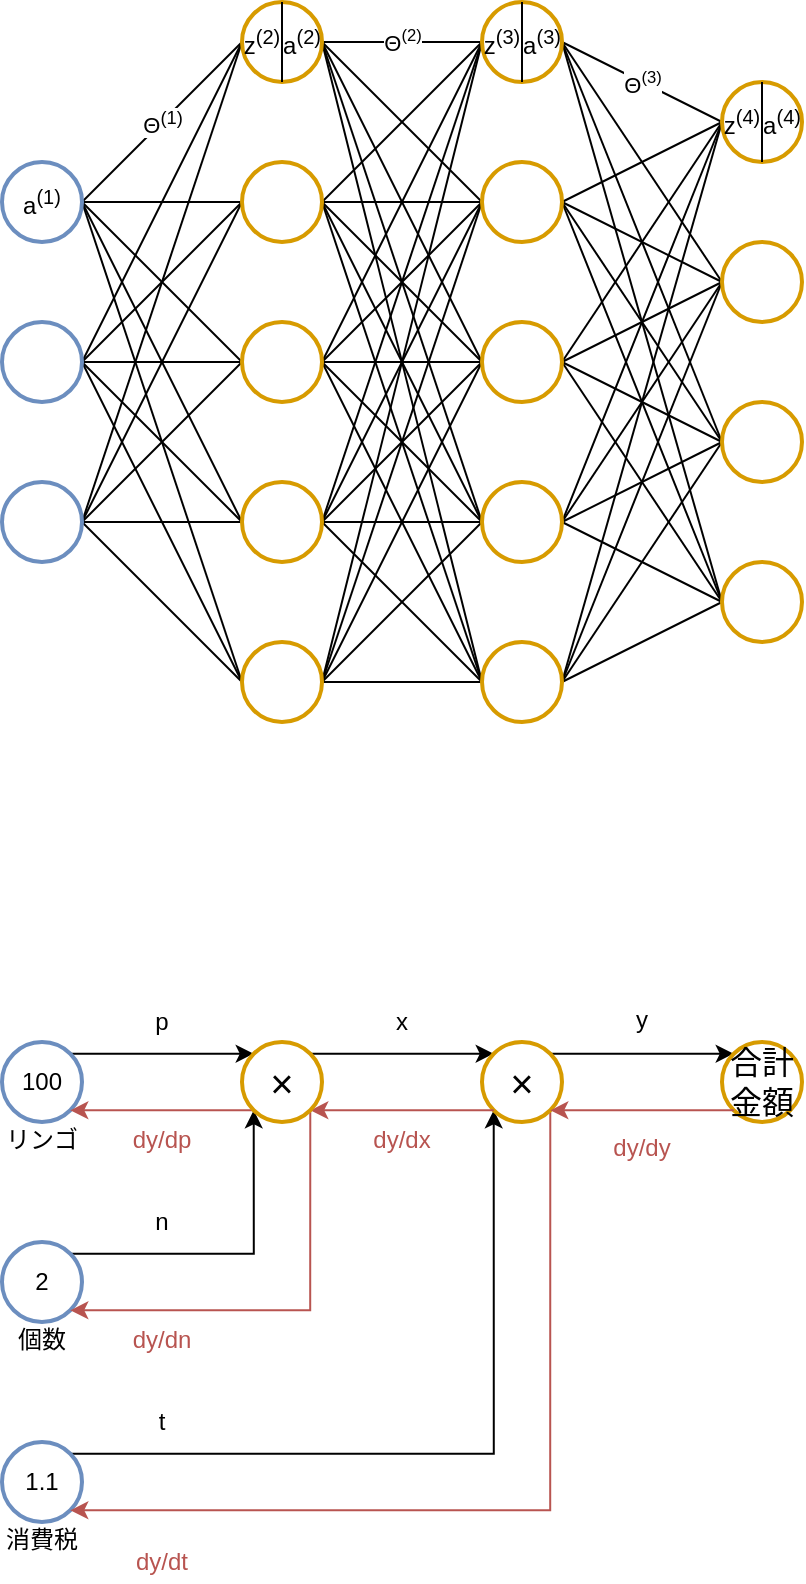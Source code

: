 <mxfile version="12.2.0" type="device" pages="1"><diagram id="-ndp6Tvd_yVZqDF0Q32w" name="ページ1"><mxGraphModel dx="427" dy="1652" grid="1" gridSize="10" guides="1" tooltips="1" connect="1" arrows="1" fold="1" page="1" pageScale="1" pageWidth="827" pageHeight="1169" math="0" shadow="0"><root><mxCell id="0"/><mxCell id="1" parent="0"/><mxCell id="jLGkkYRlgAbAyxIULR3k-9" value="Θ&lt;sup&gt;(1)&lt;/sup&gt;" style="rounded=0;orthogonalLoop=1;jettySize=auto;html=1;exitX=1;exitY=0.5;exitDx=0;exitDy=0;entryX=0;entryY=0.5;entryDx=0;entryDy=0;endArrow=none;endFill=0;labelBackgroundColor=#ffffff;" parent="1" source="jLGkkYRlgAbAyxIULR3k-1" target="jLGkkYRlgAbAyxIULR3k-4" edge="1"><mxGeometry relative="1" as="geometry"/></mxCell><mxCell id="jLGkkYRlgAbAyxIULR3k-10" style="edgeStyle=none;rounded=0;orthogonalLoop=1;jettySize=auto;html=1;exitX=1;exitY=0.5;exitDx=0;exitDy=0;entryX=0;entryY=0.5;entryDx=0;entryDy=0;endArrow=none;endFill=0;" parent="1" source="jLGkkYRlgAbAyxIULR3k-1" target="jLGkkYRlgAbAyxIULR3k-5" edge="1"><mxGeometry relative="1" as="geometry"/></mxCell><mxCell id="jLGkkYRlgAbAyxIULR3k-11" style="edgeStyle=none;rounded=0;orthogonalLoop=1;jettySize=auto;html=1;exitX=1;exitY=0.5;exitDx=0;exitDy=0;entryX=0;entryY=0.5;entryDx=0;entryDy=0;endArrow=none;endFill=0;" parent="1" source="jLGkkYRlgAbAyxIULR3k-1" target="jLGkkYRlgAbAyxIULR3k-6" edge="1"><mxGeometry relative="1" as="geometry"/></mxCell><mxCell id="jLGkkYRlgAbAyxIULR3k-12" style="edgeStyle=none;rounded=0;orthogonalLoop=1;jettySize=auto;html=1;exitX=1;exitY=0.5;exitDx=0;exitDy=0;entryX=0;entryY=0.5;entryDx=0;entryDy=0;endArrow=none;endFill=0;" parent="1" source="jLGkkYRlgAbAyxIULR3k-1" target="jLGkkYRlgAbAyxIULR3k-7" edge="1"><mxGeometry relative="1" as="geometry"/></mxCell><mxCell id="jLGkkYRlgAbAyxIULR3k-13" style="edgeStyle=none;rounded=0;orthogonalLoop=1;jettySize=auto;html=1;exitX=1;exitY=0.5;exitDx=0;exitDy=0;entryX=0;entryY=0.5;entryDx=0;entryDy=0;endArrow=none;endFill=0;" parent="1" source="jLGkkYRlgAbAyxIULR3k-1" target="jLGkkYRlgAbAyxIULR3k-8" edge="1"><mxGeometry relative="1" as="geometry"/></mxCell><mxCell id="jLGkkYRlgAbAyxIULR3k-1" value="a&lt;sup&gt;(1)&lt;/sup&gt;" style="ellipse;whiteSpace=wrap;html=1;aspect=fixed;fillColor=none;strokeColor=#6c8ebf;gradientColor=#ffffff;strokeWidth=2;" parent="1" vertex="1"><mxGeometry x="40" y="80" width="40" height="40" as="geometry"/></mxCell><mxCell id="jLGkkYRlgAbAyxIULR3k-14" style="edgeStyle=none;rounded=0;orthogonalLoop=1;jettySize=auto;html=1;exitX=1;exitY=0.5;exitDx=0;exitDy=0;entryX=0;entryY=0.5;entryDx=0;entryDy=0;endArrow=none;endFill=0;" parent="1" source="jLGkkYRlgAbAyxIULR3k-2" target="jLGkkYRlgAbAyxIULR3k-5" edge="1"><mxGeometry relative="1" as="geometry"/></mxCell><mxCell id="jLGkkYRlgAbAyxIULR3k-15" style="edgeStyle=none;rounded=0;orthogonalLoop=1;jettySize=auto;html=1;exitX=1;exitY=0.5;exitDx=0;exitDy=0;entryX=0;entryY=0.5;entryDx=0;entryDy=0;endArrow=none;endFill=0;" parent="1" source="jLGkkYRlgAbAyxIULR3k-2" target="jLGkkYRlgAbAyxIULR3k-4" edge="1"><mxGeometry relative="1" as="geometry"/></mxCell><mxCell id="jLGkkYRlgAbAyxIULR3k-16" style="edgeStyle=none;rounded=0;orthogonalLoop=1;jettySize=auto;html=1;exitX=1;exitY=0.5;exitDx=0;exitDy=0;entryX=0;entryY=0.5;entryDx=0;entryDy=0;endArrow=none;endFill=0;" parent="1" source="jLGkkYRlgAbAyxIULR3k-2" target="jLGkkYRlgAbAyxIULR3k-6" edge="1"><mxGeometry relative="1" as="geometry"/></mxCell><mxCell id="jLGkkYRlgAbAyxIULR3k-17" style="edgeStyle=none;rounded=0;orthogonalLoop=1;jettySize=auto;html=1;exitX=1;exitY=0.5;exitDx=0;exitDy=0;entryX=0;entryY=0.5;entryDx=0;entryDy=0;endArrow=none;endFill=0;" parent="1" source="jLGkkYRlgAbAyxIULR3k-2" target="jLGkkYRlgAbAyxIULR3k-7" edge="1"><mxGeometry relative="1" as="geometry"/></mxCell><mxCell id="jLGkkYRlgAbAyxIULR3k-18" style="edgeStyle=none;rounded=0;orthogonalLoop=1;jettySize=auto;html=1;exitX=1;exitY=0.5;exitDx=0;exitDy=0;entryX=0;entryY=0.5;entryDx=0;entryDy=0;endArrow=none;endFill=0;" parent="1" source="jLGkkYRlgAbAyxIULR3k-2" target="jLGkkYRlgAbAyxIULR3k-8" edge="1"><mxGeometry relative="1" as="geometry"/></mxCell><mxCell id="jLGkkYRlgAbAyxIULR3k-2" value="" style="ellipse;whiteSpace=wrap;html=1;aspect=fixed;fillColor=none;strokeColor=#6c8ebf;gradientColor=#ffffff;strokeWidth=2;" parent="1" vertex="1"><mxGeometry x="40" y="160" width="40" height="40" as="geometry"/></mxCell><mxCell id="jLGkkYRlgAbAyxIULR3k-19" style="edgeStyle=none;rounded=0;orthogonalLoop=1;jettySize=auto;html=1;exitX=1;exitY=0.5;exitDx=0;exitDy=0;entryX=0;entryY=0.5;entryDx=0;entryDy=0;endArrow=none;endFill=0;" parent="1" source="jLGkkYRlgAbAyxIULR3k-3" target="jLGkkYRlgAbAyxIULR3k-4" edge="1"><mxGeometry relative="1" as="geometry"/></mxCell><mxCell id="jLGkkYRlgAbAyxIULR3k-20" style="edgeStyle=none;rounded=0;orthogonalLoop=1;jettySize=auto;html=1;exitX=1;exitY=0.5;exitDx=0;exitDy=0;entryX=0;entryY=0.5;entryDx=0;entryDy=0;endArrow=none;endFill=0;" parent="1" source="jLGkkYRlgAbAyxIULR3k-3" target="jLGkkYRlgAbAyxIULR3k-5" edge="1"><mxGeometry relative="1" as="geometry"/></mxCell><mxCell id="jLGkkYRlgAbAyxIULR3k-21" style="edgeStyle=none;rounded=0;orthogonalLoop=1;jettySize=auto;html=1;exitX=1;exitY=0.5;exitDx=0;exitDy=0;entryX=0;entryY=0.5;entryDx=0;entryDy=0;endArrow=none;endFill=0;" parent="1" source="jLGkkYRlgAbAyxIULR3k-3" target="jLGkkYRlgAbAyxIULR3k-6" edge="1"><mxGeometry relative="1" as="geometry"/></mxCell><mxCell id="jLGkkYRlgAbAyxIULR3k-22" style="edgeStyle=none;rounded=0;orthogonalLoop=1;jettySize=auto;html=1;exitX=1;exitY=0.5;exitDx=0;exitDy=0;entryX=0;entryY=0.5;entryDx=0;entryDy=0;endArrow=none;endFill=0;" parent="1" source="jLGkkYRlgAbAyxIULR3k-3" target="jLGkkYRlgAbAyxIULR3k-7" edge="1"><mxGeometry relative="1" as="geometry"/></mxCell><mxCell id="jLGkkYRlgAbAyxIULR3k-23" style="edgeStyle=none;rounded=0;orthogonalLoop=1;jettySize=auto;html=1;exitX=1;exitY=0.5;exitDx=0;exitDy=0;entryX=0;entryY=0.5;entryDx=0;entryDy=0;endArrow=none;endFill=0;" parent="1" source="jLGkkYRlgAbAyxIULR3k-3" target="jLGkkYRlgAbAyxIULR3k-8" edge="1"><mxGeometry relative="1" as="geometry"/></mxCell><mxCell id="jLGkkYRlgAbAyxIULR3k-3" value="" style="ellipse;whiteSpace=wrap;html=1;aspect=fixed;fillColor=none;strokeColor=#6c8ebf;gradientColor=#ffffff;strokeWidth=2;" parent="1" vertex="1"><mxGeometry x="40" y="240" width="40" height="40" as="geometry"/></mxCell><mxCell id="jLGkkYRlgAbAyxIULR3k-29" value="Θ&lt;font size=&quot;1&quot;&gt;&lt;sup&gt;(2)&lt;/sup&gt;&lt;sub&gt;&lt;br&gt;&lt;/sub&gt;&lt;/font&gt;" style="edgeStyle=none;rounded=0;orthogonalLoop=1;jettySize=auto;html=1;exitX=1;exitY=0.5;exitDx=0;exitDy=0;entryX=0;entryY=0.5;entryDx=0;entryDy=0;endArrow=none;endFill=0;" parent="1" source="jLGkkYRlgAbAyxIULR3k-4" target="jLGkkYRlgAbAyxIULR3k-24" edge="1"><mxGeometry relative="1" as="geometry"/></mxCell><mxCell id="jLGkkYRlgAbAyxIULR3k-30" style="edgeStyle=none;rounded=0;orthogonalLoop=1;jettySize=auto;html=1;exitX=1;exitY=0.5;exitDx=0;exitDy=0;entryX=0;entryY=0.5;entryDx=0;entryDy=0;endArrow=none;endFill=0;" parent="1" source="jLGkkYRlgAbAyxIULR3k-4" target="jLGkkYRlgAbAyxIULR3k-25" edge="1"><mxGeometry relative="1" as="geometry"/></mxCell><mxCell id="jLGkkYRlgAbAyxIULR3k-31" style="edgeStyle=none;rounded=0;orthogonalLoop=1;jettySize=auto;html=1;exitX=1;exitY=0.5;exitDx=0;exitDy=0;entryX=0;entryY=0.5;entryDx=0;entryDy=0;endArrow=none;endFill=0;" parent="1" source="jLGkkYRlgAbAyxIULR3k-4" target="jLGkkYRlgAbAyxIULR3k-26" edge="1"><mxGeometry relative="1" as="geometry"/></mxCell><mxCell id="jLGkkYRlgAbAyxIULR3k-32" style="edgeStyle=none;rounded=0;orthogonalLoop=1;jettySize=auto;html=1;exitX=1;exitY=0.5;exitDx=0;exitDy=0;entryX=0;entryY=0.5;entryDx=0;entryDy=0;endArrow=none;endFill=0;" parent="1" source="jLGkkYRlgAbAyxIULR3k-4" target="jLGkkYRlgAbAyxIULR3k-27" edge="1"><mxGeometry relative="1" as="geometry"/></mxCell><mxCell id="jLGkkYRlgAbAyxIULR3k-33" style="edgeStyle=none;rounded=0;orthogonalLoop=1;jettySize=auto;html=1;exitX=1;exitY=0.5;exitDx=0;exitDy=0;entryX=0;entryY=0.5;entryDx=0;entryDy=0;endArrow=none;endFill=0;" parent="1" source="jLGkkYRlgAbAyxIULR3k-4" target="jLGkkYRlgAbAyxIULR3k-28" edge="1"><mxGeometry relative="1" as="geometry"/></mxCell><mxCell id="jLGkkYRlgAbAyxIULR3k-4" value="" style="ellipse;whiteSpace=wrap;html=1;aspect=fixed;fillColor=none;strokeColor=#d79b00;strokeWidth=2;" parent="1" vertex="1"><mxGeometry x="160" width="40" height="40" as="geometry"/></mxCell><mxCell id="jLGkkYRlgAbAyxIULR3k-34" style="edgeStyle=none;rounded=0;orthogonalLoop=1;jettySize=auto;html=1;exitX=1;exitY=0.5;exitDx=0;exitDy=0;entryX=0;entryY=0.5;entryDx=0;entryDy=0;endArrow=none;endFill=0;" parent="1" source="jLGkkYRlgAbAyxIULR3k-5" target="jLGkkYRlgAbAyxIULR3k-24" edge="1"><mxGeometry relative="1" as="geometry"/></mxCell><mxCell id="jLGkkYRlgAbAyxIULR3k-35" style="edgeStyle=none;rounded=0;orthogonalLoop=1;jettySize=auto;html=1;exitX=1;exitY=0.5;exitDx=0;exitDy=0;entryX=0;entryY=0.5;entryDx=0;entryDy=0;endArrow=none;endFill=0;" parent="1" source="jLGkkYRlgAbAyxIULR3k-5" target="jLGkkYRlgAbAyxIULR3k-25" edge="1"><mxGeometry relative="1" as="geometry"/></mxCell><mxCell id="jLGkkYRlgAbAyxIULR3k-36" style="edgeStyle=none;rounded=0;orthogonalLoop=1;jettySize=auto;html=1;exitX=1;exitY=0.5;exitDx=0;exitDy=0;entryX=0;entryY=0.5;entryDx=0;entryDy=0;endArrow=none;endFill=0;" parent="1" source="jLGkkYRlgAbAyxIULR3k-5" target="jLGkkYRlgAbAyxIULR3k-26" edge="1"><mxGeometry relative="1" as="geometry"/></mxCell><mxCell id="jLGkkYRlgAbAyxIULR3k-37" style="edgeStyle=none;rounded=0;orthogonalLoop=1;jettySize=auto;html=1;exitX=1;exitY=0.5;exitDx=0;exitDy=0;entryX=0;entryY=0.5;entryDx=0;entryDy=0;endArrow=none;endFill=0;" parent="1" source="jLGkkYRlgAbAyxIULR3k-5" target="jLGkkYRlgAbAyxIULR3k-27" edge="1"><mxGeometry relative="1" as="geometry"/></mxCell><mxCell id="jLGkkYRlgAbAyxIULR3k-38" style="edgeStyle=none;rounded=0;orthogonalLoop=1;jettySize=auto;html=1;exitX=1;exitY=0.5;exitDx=0;exitDy=0;entryX=0;entryY=0.5;entryDx=0;entryDy=0;endArrow=none;endFill=0;" parent="1" source="jLGkkYRlgAbAyxIULR3k-5" target="jLGkkYRlgAbAyxIULR3k-28" edge="1"><mxGeometry relative="1" as="geometry"/></mxCell><mxCell id="jLGkkYRlgAbAyxIULR3k-5" value="" style="ellipse;whiteSpace=wrap;html=1;aspect=fixed;fillColor=none;strokeColor=#d79b00;strokeWidth=2;" parent="1" vertex="1"><mxGeometry x="160" y="80" width="40" height="40" as="geometry"/></mxCell><mxCell id="jLGkkYRlgAbAyxIULR3k-39" style="edgeStyle=none;rounded=0;orthogonalLoop=1;jettySize=auto;html=1;exitX=1;exitY=0.5;exitDx=0;exitDy=0;entryX=0;entryY=0.5;entryDx=0;entryDy=0;endArrow=none;endFill=0;" parent="1" source="jLGkkYRlgAbAyxIULR3k-6" target="jLGkkYRlgAbAyxIULR3k-24" edge="1"><mxGeometry relative="1" as="geometry"/></mxCell><mxCell id="jLGkkYRlgAbAyxIULR3k-40" style="edgeStyle=none;rounded=0;orthogonalLoop=1;jettySize=auto;html=1;exitX=1;exitY=0.5;exitDx=0;exitDy=0;entryX=0;entryY=0.5;entryDx=0;entryDy=0;endArrow=none;endFill=0;" parent="1" source="jLGkkYRlgAbAyxIULR3k-6" target="jLGkkYRlgAbAyxIULR3k-25" edge="1"><mxGeometry relative="1" as="geometry"/></mxCell><mxCell id="jLGkkYRlgAbAyxIULR3k-41" style="edgeStyle=none;rounded=0;orthogonalLoop=1;jettySize=auto;html=1;exitX=1;exitY=0.5;exitDx=0;exitDy=0;entryX=0;entryY=0.5;entryDx=0;entryDy=0;endArrow=none;endFill=0;" parent="1" source="jLGkkYRlgAbAyxIULR3k-6" target="jLGkkYRlgAbAyxIULR3k-26" edge="1"><mxGeometry relative="1" as="geometry"/></mxCell><mxCell id="jLGkkYRlgAbAyxIULR3k-42" style="edgeStyle=none;rounded=0;orthogonalLoop=1;jettySize=auto;html=1;exitX=1;exitY=0.5;exitDx=0;exitDy=0;entryX=0;entryY=0.5;entryDx=0;entryDy=0;endArrow=none;endFill=0;" parent="1" source="jLGkkYRlgAbAyxIULR3k-6" target="jLGkkYRlgAbAyxIULR3k-27" edge="1"><mxGeometry relative="1" as="geometry"/></mxCell><mxCell id="jLGkkYRlgAbAyxIULR3k-43" style="edgeStyle=none;rounded=0;orthogonalLoop=1;jettySize=auto;html=1;exitX=1;exitY=0.5;exitDx=0;exitDy=0;entryX=0;entryY=0.5;entryDx=0;entryDy=0;endArrow=none;endFill=0;" parent="1" source="jLGkkYRlgAbAyxIULR3k-6" target="jLGkkYRlgAbAyxIULR3k-28" edge="1"><mxGeometry relative="1" as="geometry"/></mxCell><mxCell id="jLGkkYRlgAbAyxIULR3k-6" value="" style="ellipse;whiteSpace=wrap;html=1;aspect=fixed;fillColor=none;strokeColor=#d79b00;strokeWidth=2;" parent="1" vertex="1"><mxGeometry x="160" y="160" width="40" height="40" as="geometry"/></mxCell><mxCell id="jLGkkYRlgAbAyxIULR3k-44" style="edgeStyle=none;rounded=0;orthogonalLoop=1;jettySize=auto;html=1;exitX=1;exitY=0.5;exitDx=0;exitDy=0;entryX=0;entryY=0.5;entryDx=0;entryDy=0;endArrow=none;endFill=0;" parent="1" source="jLGkkYRlgAbAyxIULR3k-7" target="jLGkkYRlgAbAyxIULR3k-24" edge="1"><mxGeometry relative="1" as="geometry"/></mxCell><mxCell id="jLGkkYRlgAbAyxIULR3k-45" style="edgeStyle=none;rounded=0;orthogonalLoop=1;jettySize=auto;html=1;exitX=1;exitY=0.5;exitDx=0;exitDy=0;entryX=0;entryY=0.5;entryDx=0;entryDy=0;endArrow=none;endFill=0;" parent="1" source="jLGkkYRlgAbAyxIULR3k-7" target="jLGkkYRlgAbAyxIULR3k-25" edge="1"><mxGeometry relative="1" as="geometry"/></mxCell><mxCell id="jLGkkYRlgAbAyxIULR3k-46" style="edgeStyle=none;rounded=0;orthogonalLoop=1;jettySize=auto;html=1;exitX=1;exitY=0.5;exitDx=0;exitDy=0;entryX=0;entryY=0.5;entryDx=0;entryDy=0;endArrow=none;endFill=0;" parent="1" source="jLGkkYRlgAbAyxIULR3k-7" target="jLGkkYRlgAbAyxIULR3k-26" edge="1"><mxGeometry relative="1" as="geometry"/></mxCell><mxCell id="jLGkkYRlgAbAyxIULR3k-48" style="edgeStyle=none;rounded=0;orthogonalLoop=1;jettySize=auto;html=1;exitX=1;exitY=0.5;exitDx=0;exitDy=0;entryX=0;entryY=0.5;entryDx=0;entryDy=0;endArrow=none;endFill=0;" parent="1" source="jLGkkYRlgAbAyxIULR3k-7" target="jLGkkYRlgAbAyxIULR3k-27" edge="1"><mxGeometry relative="1" as="geometry"/></mxCell><mxCell id="jLGkkYRlgAbAyxIULR3k-49" style="edgeStyle=none;rounded=0;orthogonalLoop=1;jettySize=auto;html=1;exitX=1;exitY=0.5;exitDx=0;exitDy=0;entryX=0;entryY=0.5;entryDx=0;entryDy=0;endArrow=none;endFill=0;" parent="1" source="jLGkkYRlgAbAyxIULR3k-7" target="jLGkkYRlgAbAyxIULR3k-28" edge="1"><mxGeometry relative="1" as="geometry"/></mxCell><mxCell id="jLGkkYRlgAbAyxIULR3k-7" value="" style="ellipse;whiteSpace=wrap;html=1;aspect=fixed;fillColor=none;strokeColor=#d79b00;strokeWidth=2;" parent="1" vertex="1"><mxGeometry x="160" y="240" width="40" height="40" as="geometry"/></mxCell><mxCell id="jLGkkYRlgAbAyxIULR3k-50" style="edgeStyle=none;rounded=0;orthogonalLoop=1;jettySize=auto;html=1;exitX=1;exitY=0.5;exitDx=0;exitDy=0;entryX=0;entryY=0.5;entryDx=0;entryDy=0;endArrow=none;endFill=0;" parent="1" source="jLGkkYRlgAbAyxIULR3k-8" target="jLGkkYRlgAbAyxIULR3k-24" edge="1"><mxGeometry relative="1" as="geometry"/></mxCell><mxCell id="jLGkkYRlgAbAyxIULR3k-51" style="edgeStyle=none;rounded=0;orthogonalLoop=1;jettySize=auto;html=1;exitX=1;exitY=0.5;exitDx=0;exitDy=0;entryX=0;entryY=0.5;entryDx=0;entryDy=0;endArrow=none;endFill=0;" parent="1" source="jLGkkYRlgAbAyxIULR3k-8" target="jLGkkYRlgAbAyxIULR3k-25" edge="1"><mxGeometry relative="1" as="geometry"/></mxCell><mxCell id="jLGkkYRlgAbAyxIULR3k-52" style="edgeStyle=none;rounded=0;orthogonalLoop=1;jettySize=auto;html=1;exitX=1;exitY=0.5;exitDx=0;exitDy=0;entryX=0;entryY=0.5;entryDx=0;entryDy=0;endArrow=none;endFill=0;" parent="1" source="jLGkkYRlgAbAyxIULR3k-8" target="jLGkkYRlgAbAyxIULR3k-26" edge="1"><mxGeometry relative="1" as="geometry"/></mxCell><mxCell id="jLGkkYRlgAbAyxIULR3k-53" style="edgeStyle=none;rounded=0;orthogonalLoop=1;jettySize=auto;html=1;exitX=1;exitY=0.5;exitDx=0;exitDy=0;entryX=0;entryY=0.5;entryDx=0;entryDy=0;endArrow=none;endFill=0;" parent="1" source="jLGkkYRlgAbAyxIULR3k-8" target="jLGkkYRlgAbAyxIULR3k-27" edge="1"><mxGeometry relative="1" as="geometry"/></mxCell><mxCell id="jLGkkYRlgAbAyxIULR3k-54" style="edgeStyle=none;rounded=0;orthogonalLoop=1;jettySize=auto;html=1;exitX=1;exitY=0.5;exitDx=0;exitDy=0;entryX=0;entryY=0.5;entryDx=0;entryDy=0;endArrow=none;endFill=0;" parent="1" source="jLGkkYRlgAbAyxIULR3k-8" target="jLGkkYRlgAbAyxIULR3k-28" edge="1"><mxGeometry relative="1" as="geometry"/></mxCell><mxCell id="jLGkkYRlgAbAyxIULR3k-8" value="" style="ellipse;whiteSpace=wrap;html=1;aspect=fixed;fillColor=none;strokeColor=#d79b00;strokeWidth=2;" parent="1" vertex="1"><mxGeometry x="160" y="320" width="40" height="40" as="geometry"/></mxCell><mxCell id="jLGkkYRlgAbAyxIULR3k-59" value="Θ&lt;font size=&quot;1&quot;&gt;&lt;sup&gt;(3)&lt;/sup&gt;&lt;/font&gt;" style="edgeStyle=none;rounded=0;orthogonalLoop=1;jettySize=auto;html=1;exitX=1;exitY=0.5;exitDx=0;exitDy=0;entryX=0;entryY=0.5;entryDx=0;entryDy=0;endArrow=none;endFill=0;" parent="1" source="jLGkkYRlgAbAyxIULR3k-24" target="jLGkkYRlgAbAyxIULR3k-55" edge="1"><mxGeometry relative="1" as="geometry"/></mxCell><mxCell id="jLGkkYRlgAbAyxIULR3k-60" style="edgeStyle=none;rounded=0;orthogonalLoop=1;jettySize=auto;html=1;exitX=1;exitY=0.5;exitDx=0;exitDy=0;entryX=0;entryY=0.5;entryDx=0;entryDy=0;endArrow=none;endFill=0;" parent="1" source="jLGkkYRlgAbAyxIULR3k-24" target="jLGkkYRlgAbAyxIULR3k-56" edge="1"><mxGeometry relative="1" as="geometry"/></mxCell><mxCell id="jLGkkYRlgAbAyxIULR3k-61" style="edgeStyle=none;rounded=0;orthogonalLoop=1;jettySize=auto;html=1;exitX=1;exitY=0.5;exitDx=0;exitDy=0;entryX=0;entryY=0.5;entryDx=0;entryDy=0;endArrow=none;endFill=0;" parent="1" source="jLGkkYRlgAbAyxIULR3k-24" target="jLGkkYRlgAbAyxIULR3k-57" edge="1"><mxGeometry relative="1" as="geometry"/></mxCell><mxCell id="jLGkkYRlgAbAyxIULR3k-62" style="edgeStyle=none;rounded=0;orthogonalLoop=1;jettySize=auto;html=1;exitX=1;exitY=0.5;exitDx=0;exitDy=0;entryX=0;entryY=0.5;entryDx=0;entryDy=0;endArrow=none;endFill=0;" parent="1" source="jLGkkYRlgAbAyxIULR3k-24" target="jLGkkYRlgAbAyxIULR3k-58" edge="1"><mxGeometry relative="1" as="geometry"/></mxCell><mxCell id="jLGkkYRlgAbAyxIULR3k-24" value="" style="ellipse;whiteSpace=wrap;html=1;aspect=fixed;fillColor=none;strokeColor=#d79b00;strokeWidth=2;" parent="1" vertex="1"><mxGeometry x="280" width="40" height="40" as="geometry"/></mxCell><mxCell id="jLGkkYRlgAbAyxIULR3k-63" style="edgeStyle=none;rounded=0;orthogonalLoop=1;jettySize=auto;html=1;exitX=1;exitY=0.5;exitDx=0;exitDy=0;entryX=0;entryY=0.5;entryDx=0;entryDy=0;endArrow=none;endFill=0;" parent="1" source="jLGkkYRlgAbAyxIULR3k-25" target="jLGkkYRlgAbAyxIULR3k-55" edge="1"><mxGeometry relative="1" as="geometry"/></mxCell><mxCell id="jLGkkYRlgAbAyxIULR3k-64" style="edgeStyle=none;rounded=0;orthogonalLoop=1;jettySize=auto;html=1;exitX=1;exitY=0.5;exitDx=0;exitDy=0;entryX=0;entryY=0.5;entryDx=0;entryDy=0;endArrow=none;endFill=0;" parent="1" source="jLGkkYRlgAbAyxIULR3k-25" target="jLGkkYRlgAbAyxIULR3k-56" edge="1"><mxGeometry relative="1" as="geometry"/></mxCell><mxCell id="jLGkkYRlgAbAyxIULR3k-65" style="edgeStyle=none;rounded=0;orthogonalLoop=1;jettySize=auto;html=1;exitX=1;exitY=0.5;exitDx=0;exitDy=0;entryX=0;entryY=0.5;entryDx=0;entryDy=0;endArrow=none;endFill=0;" parent="1" source="jLGkkYRlgAbAyxIULR3k-25" target="jLGkkYRlgAbAyxIULR3k-57" edge="1"><mxGeometry relative="1" as="geometry"/></mxCell><mxCell id="jLGkkYRlgAbAyxIULR3k-66" style="edgeStyle=none;rounded=0;orthogonalLoop=1;jettySize=auto;html=1;exitX=1;exitY=0.5;exitDx=0;exitDy=0;entryX=0;entryY=0.5;entryDx=0;entryDy=0;endArrow=none;endFill=0;" parent="1" source="jLGkkYRlgAbAyxIULR3k-25" target="jLGkkYRlgAbAyxIULR3k-58" edge="1"><mxGeometry relative="1" as="geometry"/></mxCell><mxCell id="jLGkkYRlgAbAyxIULR3k-25" value="" style="ellipse;whiteSpace=wrap;html=1;aspect=fixed;fillColor=none;strokeColor=#d79b00;strokeWidth=2;" parent="1" vertex="1"><mxGeometry x="280" y="80" width="40" height="40" as="geometry"/></mxCell><mxCell id="jLGkkYRlgAbAyxIULR3k-67" style="edgeStyle=none;rounded=0;orthogonalLoop=1;jettySize=auto;html=1;exitX=1;exitY=0.5;exitDx=0;exitDy=0;entryX=0;entryY=0.5;entryDx=0;entryDy=0;endArrow=none;endFill=0;" parent="1" source="jLGkkYRlgAbAyxIULR3k-26" target="jLGkkYRlgAbAyxIULR3k-55" edge="1"><mxGeometry relative="1" as="geometry"/></mxCell><mxCell id="jLGkkYRlgAbAyxIULR3k-68" style="edgeStyle=none;rounded=0;orthogonalLoop=1;jettySize=auto;html=1;exitX=1;exitY=0.5;exitDx=0;exitDy=0;entryX=0;entryY=0.5;entryDx=0;entryDy=0;endArrow=none;endFill=0;" parent="1" source="jLGkkYRlgAbAyxIULR3k-26" target="jLGkkYRlgAbAyxIULR3k-56" edge="1"><mxGeometry relative="1" as="geometry"/></mxCell><mxCell id="jLGkkYRlgAbAyxIULR3k-69" style="edgeStyle=none;rounded=0;orthogonalLoop=1;jettySize=auto;html=1;exitX=1;exitY=0.5;exitDx=0;exitDy=0;entryX=0;entryY=0.5;entryDx=0;entryDy=0;endArrow=none;endFill=0;" parent="1" source="jLGkkYRlgAbAyxIULR3k-26" target="jLGkkYRlgAbAyxIULR3k-57" edge="1"><mxGeometry relative="1" as="geometry"/></mxCell><mxCell id="jLGkkYRlgAbAyxIULR3k-70" style="edgeStyle=none;rounded=0;orthogonalLoop=1;jettySize=auto;html=1;exitX=1;exitY=0.5;exitDx=0;exitDy=0;entryX=0;entryY=0.5;entryDx=0;entryDy=0;endArrow=none;endFill=0;" parent="1" source="jLGkkYRlgAbAyxIULR3k-26" target="jLGkkYRlgAbAyxIULR3k-58" edge="1"><mxGeometry relative="1" as="geometry"/></mxCell><mxCell id="jLGkkYRlgAbAyxIULR3k-26" value="" style="ellipse;whiteSpace=wrap;html=1;aspect=fixed;fillColor=none;strokeColor=#d79b00;strokeWidth=2;" parent="1" vertex="1"><mxGeometry x="280" y="160" width="40" height="40" as="geometry"/></mxCell><mxCell id="jLGkkYRlgAbAyxIULR3k-71" style="edgeStyle=none;rounded=0;orthogonalLoop=1;jettySize=auto;html=1;exitX=1;exitY=0.5;exitDx=0;exitDy=0;entryX=0;entryY=0.5;entryDx=0;entryDy=0;endArrow=none;endFill=0;" parent="1" source="jLGkkYRlgAbAyxIULR3k-27" target="jLGkkYRlgAbAyxIULR3k-55" edge="1"><mxGeometry relative="1" as="geometry"/></mxCell><mxCell id="jLGkkYRlgAbAyxIULR3k-72" style="edgeStyle=none;rounded=0;orthogonalLoop=1;jettySize=auto;html=1;exitX=1;exitY=0.5;exitDx=0;exitDy=0;entryX=0;entryY=0.5;entryDx=0;entryDy=0;endArrow=none;endFill=0;" parent="1" source="jLGkkYRlgAbAyxIULR3k-27" target="jLGkkYRlgAbAyxIULR3k-56" edge="1"><mxGeometry relative="1" as="geometry"/></mxCell><mxCell id="jLGkkYRlgAbAyxIULR3k-73" style="edgeStyle=none;rounded=0;orthogonalLoop=1;jettySize=auto;html=1;exitX=1;exitY=0.5;exitDx=0;exitDy=0;entryX=0;entryY=0.5;entryDx=0;entryDy=0;endArrow=none;endFill=0;" parent="1" source="jLGkkYRlgAbAyxIULR3k-27" target="jLGkkYRlgAbAyxIULR3k-57" edge="1"><mxGeometry relative="1" as="geometry"/></mxCell><mxCell id="jLGkkYRlgAbAyxIULR3k-74" style="edgeStyle=none;rounded=0;orthogonalLoop=1;jettySize=auto;html=1;exitX=1;exitY=0.5;exitDx=0;exitDy=0;entryX=0;entryY=0.5;entryDx=0;entryDy=0;endArrow=none;endFill=0;" parent="1" source="jLGkkYRlgAbAyxIULR3k-27" target="jLGkkYRlgAbAyxIULR3k-58" edge="1"><mxGeometry relative="1" as="geometry"/></mxCell><mxCell id="jLGkkYRlgAbAyxIULR3k-27" value="" style="ellipse;whiteSpace=wrap;html=1;aspect=fixed;fillColor=none;strokeColor=#d79b00;strokeWidth=2;" parent="1" vertex="1"><mxGeometry x="280" y="240" width="40" height="40" as="geometry"/></mxCell><mxCell id="jLGkkYRlgAbAyxIULR3k-75" style="edgeStyle=none;rounded=0;orthogonalLoop=1;jettySize=auto;html=1;exitX=1;exitY=0.5;exitDx=0;exitDy=0;entryX=0;entryY=0.5;entryDx=0;entryDy=0;endArrow=none;endFill=0;" parent="1" source="jLGkkYRlgAbAyxIULR3k-28" target="jLGkkYRlgAbAyxIULR3k-55" edge="1"><mxGeometry relative="1" as="geometry"/></mxCell><mxCell id="jLGkkYRlgAbAyxIULR3k-76" style="edgeStyle=none;rounded=0;orthogonalLoop=1;jettySize=auto;html=1;exitX=1;exitY=0.5;exitDx=0;exitDy=0;entryX=0;entryY=0.5;entryDx=0;entryDy=0;endArrow=none;endFill=0;" parent="1" source="jLGkkYRlgAbAyxIULR3k-28" target="jLGkkYRlgAbAyxIULR3k-56" edge="1"><mxGeometry relative="1" as="geometry"/></mxCell><mxCell id="jLGkkYRlgAbAyxIULR3k-77" style="edgeStyle=none;rounded=0;orthogonalLoop=1;jettySize=auto;html=1;exitX=1;exitY=0.5;exitDx=0;exitDy=0;entryX=0;entryY=0.5;entryDx=0;entryDy=0;endArrow=none;endFill=0;" parent="1" source="jLGkkYRlgAbAyxIULR3k-28" target="jLGkkYRlgAbAyxIULR3k-57" edge="1"><mxGeometry relative="1" as="geometry"/></mxCell><mxCell id="jLGkkYRlgAbAyxIULR3k-78" style="edgeStyle=none;rounded=0;orthogonalLoop=1;jettySize=auto;html=1;exitX=1;exitY=0.5;exitDx=0;exitDy=0;entryX=0;entryY=0.5;entryDx=0;entryDy=0;endArrow=none;endFill=0;" parent="1" source="jLGkkYRlgAbAyxIULR3k-28" target="jLGkkYRlgAbAyxIULR3k-58" edge="1"><mxGeometry relative="1" as="geometry"/></mxCell><mxCell id="jLGkkYRlgAbAyxIULR3k-28" value="" style="ellipse;whiteSpace=wrap;html=1;aspect=fixed;fillColor=none;strokeColor=#d79b00;strokeWidth=2;" parent="1" vertex="1"><mxGeometry x="280" y="320" width="40" height="40" as="geometry"/></mxCell><mxCell id="jLGkkYRlgAbAyxIULR3k-55" value="" style="ellipse;whiteSpace=wrap;html=1;aspect=fixed;fillColor=none;strokeColor=#d79b00;strokeWidth=2;" parent="1" vertex="1"><mxGeometry x="400" y="40" width="40" height="40" as="geometry"/></mxCell><mxCell id="jLGkkYRlgAbAyxIULR3k-56" value="" style="ellipse;whiteSpace=wrap;html=1;aspect=fixed;fillColor=none;strokeColor=#d79b00;strokeWidth=2;" parent="1" vertex="1"><mxGeometry x="400" y="120" width="40" height="40" as="geometry"/></mxCell><mxCell id="jLGkkYRlgAbAyxIULR3k-57" value="" style="ellipse;whiteSpace=wrap;html=1;aspect=fixed;fillColor=none;strokeColor=#d79b00;strokeWidth=2;" parent="1" vertex="1"><mxGeometry x="400" y="200" width="40" height="40" as="geometry"/></mxCell><mxCell id="jLGkkYRlgAbAyxIULR3k-58" value="" style="ellipse;whiteSpace=wrap;html=1;aspect=fixed;fillColor=none;strokeColor=#d79b00;strokeWidth=2;" parent="1" vertex="1"><mxGeometry x="400" y="280" width="40" height="40" as="geometry"/></mxCell><mxCell id="fcjgb32dX2te-eY_cTe7-1" value="" style="endArrow=none;html=1;exitX=0.5;exitY=0;exitDx=0;exitDy=0;entryX=0.5;entryY=1;entryDx=0;entryDy=0;" parent="1" source="jLGkkYRlgAbAyxIULR3k-4" target="jLGkkYRlgAbAyxIULR3k-4" edge="1"><mxGeometry width="50" height="50" relative="1" as="geometry"><mxPoint x="70" y="30" as="sourcePoint"/><mxPoint x="120" y="-20" as="targetPoint"/></mxGeometry></mxCell><mxCell id="fcjgb32dX2te-eY_cTe7-2" value="z&lt;sup&gt;(2)&lt;/sup&gt;" style="text;html=1;strokeColor=none;fillColor=none;align=center;verticalAlign=middle;whiteSpace=wrap;rounded=0;" parent="1" vertex="1"><mxGeometry x="160" y="10" width="20" height="20" as="geometry"/></mxCell><mxCell id="fcjgb32dX2te-eY_cTe7-3" value="a&lt;sup&gt;(2)&lt;/sup&gt;" style="text;html=1;strokeColor=none;fillColor=none;align=center;verticalAlign=middle;whiteSpace=wrap;rounded=0;" parent="1" vertex="1"><mxGeometry x="180" y="10" width="20" height="20" as="geometry"/></mxCell><mxCell id="fcjgb32dX2te-eY_cTe7-5" value="" style="endArrow=none;html=1;exitX=0.5;exitY=0;exitDx=0;exitDy=0;entryX=0.5;entryY=1;entryDx=0;entryDy=0;" parent="1" source="jLGkkYRlgAbAyxIULR3k-24" target="jLGkkYRlgAbAyxIULR3k-24" edge="1"><mxGeometry width="50" height="50" relative="1" as="geometry"><mxPoint x="280" y="-10" as="sourcePoint"/><mxPoint x="330" y="-60" as="targetPoint"/></mxGeometry></mxCell><mxCell id="fcjgb32dX2te-eY_cTe7-6" value="z&lt;sup&gt;(3)&lt;/sup&gt;" style="text;html=1;strokeColor=none;fillColor=none;align=center;verticalAlign=middle;whiteSpace=wrap;rounded=0;" parent="1" vertex="1"><mxGeometry x="280" y="10" width="20" height="20" as="geometry"/></mxCell><mxCell id="fcjgb32dX2te-eY_cTe7-7" value="a&lt;sup&gt;(3)&lt;/sup&gt;" style="text;html=1;strokeColor=none;fillColor=none;align=center;verticalAlign=middle;whiteSpace=wrap;rounded=0;" parent="1" vertex="1"><mxGeometry x="300" y="10" width="20" height="20" as="geometry"/></mxCell><mxCell id="fcjgb32dX2te-eY_cTe7-9" value="" style="endArrow=none;html=1;exitX=0.5;exitY=0;exitDx=0;exitDy=0;entryX=0.5;entryY=1;entryDx=0;entryDy=0;" parent="1" source="jLGkkYRlgAbAyxIULR3k-55" target="jLGkkYRlgAbAyxIULR3k-55" edge="1"><mxGeometry width="50" height="50" relative="1" as="geometry"><mxPoint x="430" as="sourcePoint"/><mxPoint x="430" y="40" as="targetPoint"/></mxGeometry></mxCell><mxCell id="fcjgb32dX2te-eY_cTe7-10" value="z&lt;sup&gt;(4)&lt;/sup&gt;" style="text;html=1;strokeColor=none;fillColor=none;align=center;verticalAlign=middle;whiteSpace=wrap;rounded=0;" parent="1" vertex="1"><mxGeometry x="400" y="50" width="20" height="20" as="geometry"/></mxCell><mxCell id="fcjgb32dX2te-eY_cTe7-11" value="a&lt;sup&gt;(4)&lt;/sup&gt;" style="text;html=1;strokeColor=none;fillColor=none;align=center;verticalAlign=middle;whiteSpace=wrap;rounded=0;" parent="1" vertex="1"><mxGeometry x="420" y="50" width="20" height="20" as="geometry"/></mxCell><mxCell id="K2gOg9gP5ao9GBb9yfQM-10" style="edgeStyle=orthogonalEdgeStyle;rounded=0;orthogonalLoop=1;jettySize=auto;html=1;entryX=0;entryY=0;entryDx=0;entryDy=0;fontSize=20;exitX=1;exitY=0;exitDx=0;exitDy=0;" parent="1" source="K2gOg9gP5ao9GBb9yfQM-1" target="K2gOg9gP5ao9GBb9yfQM-2" edge="1"><mxGeometry relative="1" as="geometry"><mxPoint x="80" y="540" as="sourcePoint"/></mxGeometry></mxCell><mxCell id="K2gOg9gP5ao9GBb9yfQM-1" value="100" style="ellipse;whiteSpace=wrap;html=1;aspect=fixed;fillColor=none;strokeColor=#6c8ebf;gradientColor=#ffffff;strokeWidth=2;" parent="1" vertex="1"><mxGeometry x="40" y="520" width="40" height="40" as="geometry"/></mxCell><mxCell id="K2gOg9gP5ao9GBb9yfQM-12" style="edgeStyle=orthogonalEdgeStyle;rounded=0;orthogonalLoop=1;jettySize=auto;html=1;exitX=1;exitY=0;exitDx=0;exitDy=0;fontSize=20;entryX=0;entryY=0;entryDx=0;entryDy=0;" parent="1" source="K2gOg9gP5ao9GBb9yfQM-2" target="K2gOg9gP5ao9GBb9yfQM-13" edge="1"><mxGeometry relative="1" as="geometry"><mxPoint x="310" y="539.833" as="targetPoint"/></mxGeometry></mxCell><mxCell id="K2gOg9gP5ao9GBb9yfQM-3" value="&lt;font style=&quot;font-size: 12px&quot;&gt;リンゴ&lt;/font&gt;" style="text;html=1;strokeColor=none;fillColor=none;align=center;verticalAlign=bottom;whiteSpace=wrap;rounded=0;fontSize=20;" parent="1" vertex="1"><mxGeometry x="40" y="560" width="40" height="20" as="geometry"/></mxCell><mxCell id="K2gOg9gP5ao9GBb9yfQM-11" style="edgeStyle=orthogonalEdgeStyle;rounded=0;orthogonalLoop=1;jettySize=auto;html=1;exitX=1;exitY=0;exitDx=0;exitDy=0;entryX=0;entryY=1;entryDx=0;entryDy=0;fontSize=20;" parent="1" source="K2gOg9gP5ao9GBb9yfQM-4" target="K2gOg9gP5ao9GBb9yfQM-2" edge="1"><mxGeometry relative="1" as="geometry"/></mxCell><mxCell id="K2gOg9gP5ao9GBb9yfQM-4" value="2" style="ellipse;whiteSpace=wrap;html=1;aspect=fixed;fillColor=none;strokeColor=#6c8ebf;gradientColor=#ffffff;strokeWidth=2;" parent="1" vertex="1"><mxGeometry x="40" y="620" width="40" height="40" as="geometry"/></mxCell><mxCell id="K2gOg9gP5ao9GBb9yfQM-5" value="&lt;font style=&quot;font-size: 12px&quot;&gt;個数&lt;/font&gt;" style="text;html=1;strokeColor=none;fillColor=none;align=center;verticalAlign=bottom;whiteSpace=wrap;rounded=0;fontSize=20;" parent="1" vertex="1"><mxGeometry x="40" y="660" width="40" height="20" as="geometry"/></mxCell><mxCell id="K2gOg9gP5ao9GBb9yfQM-14" style="edgeStyle=orthogonalEdgeStyle;rounded=0;orthogonalLoop=1;jettySize=auto;html=1;exitX=1;exitY=0;exitDx=0;exitDy=0;entryX=0;entryY=1;entryDx=0;entryDy=0;fontSize=20;" parent="1" source="K2gOg9gP5ao9GBb9yfQM-7" target="K2gOg9gP5ao9GBb9yfQM-13" edge="1"><mxGeometry relative="1" as="geometry"/></mxCell><mxCell id="K2gOg9gP5ao9GBb9yfQM-7" value="1.1" style="ellipse;whiteSpace=wrap;html=1;aspect=fixed;fillColor=none;strokeColor=#6c8ebf;gradientColor=#ffffff;strokeWidth=2;" parent="1" vertex="1"><mxGeometry x="40" y="720" width="40" height="40" as="geometry"/></mxCell><mxCell id="K2gOg9gP5ao9GBb9yfQM-8" value="&lt;font style=&quot;font-size: 12px&quot;&gt;消費税&lt;/font&gt;" style="text;html=1;strokeColor=none;fillColor=none;align=center;verticalAlign=bottom;whiteSpace=wrap;rounded=0;fontSize=20;" parent="1" vertex="1"><mxGeometry x="40" y="760" width="40" height="20" as="geometry"/></mxCell><mxCell id="K2gOg9gP5ao9GBb9yfQM-15" style="edgeStyle=orthogonalEdgeStyle;rounded=0;orthogonalLoop=1;jettySize=auto;html=1;exitX=1;exitY=0;exitDx=0;exitDy=0;fontSize=20;entryX=0;entryY=0;entryDx=0;entryDy=0;" parent="1" source="K2gOg9gP5ao9GBb9yfQM-13" target="K2gOg9gP5ao9GBb9yfQM-16" edge="1"><mxGeometry relative="1" as="geometry"><mxPoint x="400" y="539.833" as="targetPoint"/></mxGeometry></mxCell><mxCell id="cLd_P5XGfJ2NeZ6oqhW1-25" style="edgeStyle=orthogonalEdgeStyle;rounded=0;orthogonalLoop=1;jettySize=auto;html=1;exitX=1;exitY=1;exitDx=0;exitDy=0;entryX=1;entryY=1;entryDx=0;entryDy=0;fillColor=#f8cecc;strokeColor=#b85450;strokeWidth=1;" edge="1" parent="1" source="K2gOg9gP5ao9GBb9yfQM-13" target="K2gOg9gP5ao9GBb9yfQM-7"><mxGeometry relative="1" as="geometry"><mxPoint x="90" y="720" as="targetPoint"/><Array as="points"><mxPoint x="314" y="754"/></Array></mxGeometry></mxCell><mxCell id="K2gOg9gP5ao9GBb9yfQM-13" value="×" style="ellipse;whiteSpace=wrap;html=1;aspect=fixed;fillColor=none;strokeColor=#d79b00;strokeWidth=2;fontSize=20;" parent="1" vertex="1"><mxGeometry x="280" y="520" width="40" height="40" as="geometry"/></mxCell><mxCell id="K2gOg9gP5ao9GBb9yfQM-16" value="合計金額" style="ellipse;whiteSpace=wrap;html=1;aspect=fixed;fillColor=none;strokeColor=#d79b00;strokeWidth=2;fontSize=16;" parent="1" vertex="1"><mxGeometry x="400" y="520" width="40" height="40" as="geometry"/></mxCell><mxCell id="K2gOg9gP5ao9GBb9yfQM-20" value="&lt;span style=&quot;font-size: 12px&quot;&gt;y&lt;/span&gt;" style="text;html=1;strokeColor=none;fillColor=none;align=center;verticalAlign=bottom;whiteSpace=wrap;rounded=0;fontSize=20;" parent="1" vertex="1"><mxGeometry x="340" y="500" width="40" height="20" as="geometry"/></mxCell><mxCell id="K2gOg9gP5ao9GBb9yfQM-21" value="" style="endArrow=classic;html=1;fontSize=16;entryX=1;entryY=1;entryDx=0;entryDy=0;exitX=0;exitY=1;exitDx=0;exitDy=0;fillColor=#f8cecc;strokeColor=#b85450;" parent="1" source="K2gOg9gP5ao9GBb9yfQM-16" target="K2gOg9gP5ao9GBb9yfQM-13" edge="1"><mxGeometry y="16" width="50" height="50" relative="1" as="geometry"><mxPoint x="490" y="680" as="sourcePoint"/><mxPoint x="540" y="630" as="targetPoint"/><mxPoint as="offset"/></mxGeometry></mxCell><mxCell id="K2gOg9gP5ao9GBb9yfQM-23" value="" style="endArrow=classic;html=1;fontSize=16;entryX=1;entryY=1;entryDx=0;entryDy=0;exitX=0;exitY=1;exitDx=0;exitDy=0;fillColor=#f8cecc;strokeColor=#b85450;" parent="1" source="K2gOg9gP5ao9GBb9yfQM-13" target="K2gOg9gP5ao9GBb9yfQM-2" edge="1"><mxGeometry width="50" height="50" relative="1" as="geometry"><mxPoint x="405.858" y="569.642" as="sourcePoint"/><mxPoint x="314.142" y="569.642" as="targetPoint"/></mxGeometry></mxCell><mxCell id="K2gOg9gP5ao9GBb9yfQM-25" value="" style="endArrow=classic;html=1;fontSize=16;fillColor=#f8cecc;strokeColor=#b85450;entryX=1;entryY=1;entryDx=0;entryDy=0;exitX=0;exitY=1;exitDx=0;exitDy=0;" parent="1" source="K2gOg9gP5ao9GBb9yfQM-2" target="K2gOg9gP5ao9GBb9yfQM-1" edge="1"><mxGeometry width="50" height="50" relative="1" as="geometry"><mxPoint x="160" y="554" as="sourcePoint"/><mxPoint x="90" y="554" as="targetPoint"/></mxGeometry></mxCell><mxCell id="cLd_P5XGfJ2NeZ6oqhW1-27" style="edgeStyle=orthogonalEdgeStyle;rounded=0;orthogonalLoop=1;jettySize=auto;html=1;exitX=1;exitY=1;exitDx=0;exitDy=0;entryX=1;entryY=1;entryDx=0;entryDy=0;strokeWidth=1;fontColor=#B85450;fillColor=#f8cecc;strokeColor=#b85450;" edge="1" parent="1" source="K2gOg9gP5ao9GBb9yfQM-2" target="K2gOg9gP5ao9GBb9yfQM-4"><mxGeometry relative="1" as="geometry"><Array as="points"><mxPoint x="194" y="654"/></Array></mxGeometry></mxCell><mxCell id="K2gOg9gP5ao9GBb9yfQM-2" value="×" style="ellipse;whiteSpace=wrap;html=1;aspect=fixed;fillColor=none;strokeColor=#d79b00;strokeWidth=2;fontSize=20;" parent="1" vertex="1"><mxGeometry x="160" y="520" width="40" height="40" as="geometry"/></mxCell><mxCell id="cLd_P5XGfJ2NeZ6oqhW1-1" value="p" style="text;html=1;strokeColor=none;fillColor=none;align=center;verticalAlign=middle;whiteSpace=wrap;rounded=0;" vertex="1" parent="1"><mxGeometry x="100" y="500" width="40" height="20" as="geometry"/></mxCell><mxCell id="cLd_P5XGfJ2NeZ6oqhW1-3" value="x" style="text;html=1;strokeColor=none;fillColor=none;align=center;verticalAlign=middle;whiteSpace=wrap;rounded=0;" vertex="1" parent="1"><mxGeometry x="220" y="500" width="40" height="20" as="geometry"/></mxCell><mxCell id="cLd_P5XGfJ2NeZ6oqhW1-7" value="n" style="text;html=1;strokeColor=none;fillColor=none;align=center;verticalAlign=middle;whiteSpace=wrap;rounded=0;" vertex="1" parent="1"><mxGeometry x="100" y="600" width="40" height="20" as="geometry"/></mxCell><mxCell id="cLd_P5XGfJ2NeZ6oqhW1-8" value="&lt;font color=&quot;#b85450&quot;&gt;dy/dt&lt;/font&gt;" style="text;html=1;strokeColor=none;fillColor=none;align=center;verticalAlign=middle;whiteSpace=wrap;rounded=0;" vertex="1" parent="1"><mxGeometry x="100" y="770" width="40" height="20" as="geometry"/></mxCell><mxCell id="cLd_P5XGfJ2NeZ6oqhW1-15" value="&lt;span style=&quot;font-size: 12px ; white-space: nowrap ; background-color: rgb(255 , 255 , 255)&quot;&gt;dy/dy&lt;/span&gt;" style="text;html=1;align=center;verticalAlign=bottom;whiteSpace=wrap;rounded=0;fontSize=20;fontColor=#B85450;" vertex="1" parent="1"><mxGeometry x="340" y="564" width="40" height="20" as="geometry"/></mxCell><mxCell id="cLd_P5XGfJ2NeZ6oqhW1-18" value="&lt;span style=&quot;font-size: 12px ; white-space: nowrap ; background-color: rgb(255 , 255 , 255)&quot;&gt;dy/dx&lt;/span&gt;" style="text;html=1;align=center;verticalAlign=bottom;whiteSpace=wrap;rounded=0;fontSize=20;fontColor=#B85450;" vertex="1" parent="1"><mxGeometry x="220" y="560" width="40" height="20" as="geometry"/></mxCell><mxCell id="cLd_P5XGfJ2NeZ6oqhW1-19" value="&lt;span style=&quot;font-size: 12px ; white-space: nowrap ; background-color: rgb(255 , 255 , 255)&quot;&gt;dy/dp&lt;/span&gt;" style="text;html=1;align=center;verticalAlign=bottom;whiteSpace=wrap;rounded=0;fontSize=20;fontColor=#B85450;" vertex="1" parent="1"><mxGeometry x="100" y="560" width="40" height="20" as="geometry"/></mxCell><mxCell id="cLd_P5XGfJ2NeZ6oqhW1-28" value="t" style="text;html=1;strokeColor=none;fillColor=none;align=center;verticalAlign=middle;whiteSpace=wrap;rounded=0;" vertex="1" parent="1"><mxGeometry x="100" y="700" width="40" height="20" as="geometry"/></mxCell><mxCell id="cLd_P5XGfJ2NeZ6oqhW1-29" value="&lt;span style=&quot;font-size: 12px ; white-space: nowrap ; background-color: rgb(255 , 255 , 255)&quot;&gt;dy/dn&lt;/span&gt;" style="text;html=1;align=center;verticalAlign=bottom;whiteSpace=wrap;rounded=0;fontSize=20;fontColor=#B85450;" vertex="1" parent="1"><mxGeometry x="100" y="660" width="40" height="20" as="geometry"/></mxCell></root></mxGraphModel></diagram></mxfile>